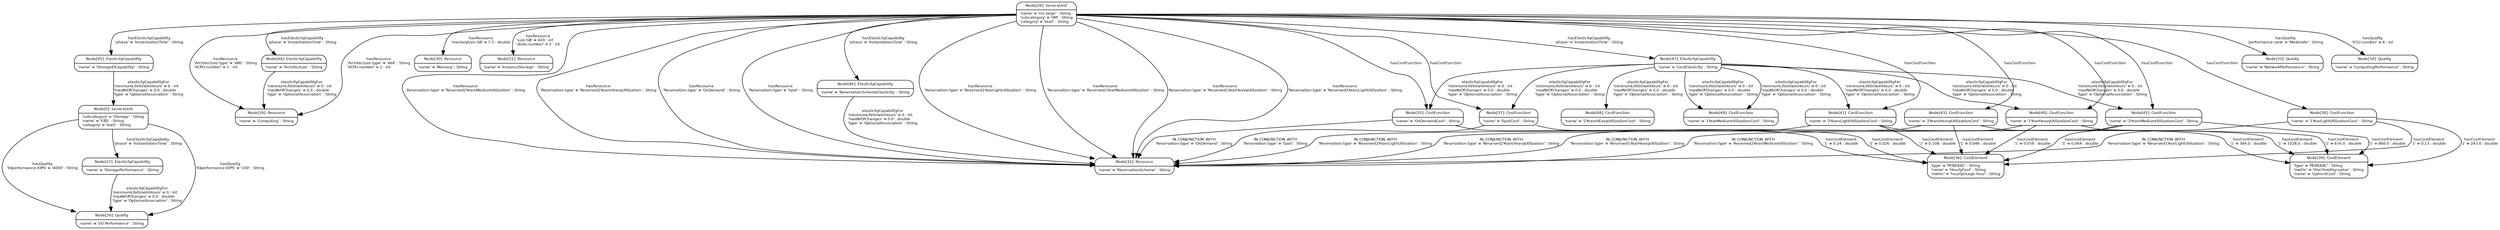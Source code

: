 digraph Neo {
  node [
    fontname = "Bitstream Vera Sans"
    shape = "Mrecord"
    fontsize = "8"
  ]
  edge [
    fontname = "Bitstream Vera Sans"
    fontsize = "8"
  ]
  N0 [
    label = "{Node\[0\]: ServiceUnit|'subcategory' = 'Storage' : String\l'name' = 'EBS' : String\l'category' = 'IaaS' : String\l}"
  ]
  N0 -> N26 [
    label = "hasQuality\n'IOperformance:IOPS' = '100' : String\l"
  ]
  N0 -> N26 [
    label = "hasQuality\n'IOperformance:IOPS' = '4000' : String\l"
  ]
  N0 -> N27 [
    label = "hasElasticityCapability\n'phase' = 'InstantiationTime' : String\l"
  ]
  N27 [
    label = "{Node\[27\]: ElasticityCapability|'name' = 'StoragePerformance' : String\l}"
  ]
  N27 -> N26 [
    label = "elasticityCapabilityFor\n'minimumLifetimeInHours' = 0 : int\l'maxNrOfChanges' = 0.0 : double\l'type' = 'OptionalAssociation' : String\l"
  ]
  N26 [
    label = "{Node\[26\]: Quality|'name' = 'I/O Performance' : String\l}"
  ]
  N29 [
    label = "{Node\[29\]: Resource|'name' = 'Computing' : String\l}"
  ]
  N28 [
    label = "{Node\[28\]: ServiceUnit|'name' = 'm1.large' : String\l'subcategory' = 'VM' : String\l'category' = 'IaaS' : String\l}"
  ]
  N28 -> N29 [
    label = "hasResource\n'Architecture:type' = 'x64' : String\l'VCPU:number' = 1 : int\l"
  ]
  N28 -> N29 [
    label = "hasResource\n'Architecture:type' = 'x86' : String\l'VCPU:number' = 1 : int\l"
  ]
  N28 -> N30 [
    label = "hasResource\n'memorySize:GB' = 7.5 : double\l"
  ]
  N28 -> N31 [
    label = "hasResource\n'size:GB' = 420 : int\l'disks:number' = 2 : int\l"
  ]
  N28 -> N32 [
    label = "hasResource\n'Reservation:type' = 'OnDemand' : String\l"
  ]
  N28 -> N32 [
    label = "hasResource\n'Reservation:type' = 'Spot' : String\l"
  ]
  N28 -> N32 [
    label = "hasResource\n'Reservation:type' = 'Reserved1YearLightUtilization' : String\l"
  ]
  N28 -> N32 [
    label = "hasResource\n'Reservation:type' = 'Reserved1YearMediumUtilization' : String\l"
  ]
  N28 -> N32 [
    label = "hasResource\n'Reservation:type' = 'Reserved1YearHeavyUtilization' : String\l"
  ]
  N28 -> N32 [
    label = "hasResource\n'Reservation:type' = 'Reserved2YearsLightUtilization' : String\l"
  ]
  N28 -> N32 [
    label = "hasResource\n'Reservation:type' = 'Reserved2YearsMediumUtilization' : String\l"
  ]
  N28 -> N32 [
    label = "hasResource\n'Reservation:type' = 'Reserved2YearsHeavyUtilization' : String\l"
  ]
  N28 -> N33 [
    label = "hasQuality\n'performance:rank' = 'Moderate' : String\l"
  ]
  N28 -> N34 [
    label = "hasQuality\n'ECU:number' = 4 : int\l"
  ]
  N28 -> N35 [
    label = "hasCostFunction\n"
  ]
  N28 -> N37 [
    label = "hasCostFunction\n"
  ]
  N28 -> N38 [
    label = "hasCostFunction\n"
  ]
  N28 -> N40 [
    label = "hasCostFunction\n"
  ]
  N28 -> N41 [
    label = "hasCostFunction\n"
  ]
  N28 -> N42 [
    label = "hasCostFunction\n"
  ]
  N28 -> N43 [
    label = "hasCostFunction\n"
  ]
  N28 -> N44 [
    label = "hasElasticityCapability\n'phase' = 'InstantiationTime' : String\l"
  ]
  N28 -> N45 [
    label = "hasElasticityCapability\n'phase' = 'InstantiationTime' : String\l"
  ]
  N28 -> N46 [
    label = "hasElasticityCapability\n'phase' = 'InstantiationTime' : String\l"
  ]
  N28 -> N47 [
    label = "hasElasticityCapability\n'phase' = 'InstantiationTime' : String\l"
  ]
  N31 [
    label = "{Node\[31\]: Resource|'name' = 'InstanceStorage' : String\l}"
  ]
  N30 [
    label = "{Node\[30\]: Resource|'name' = 'Memory' : String\l}"
  ]
  N34 [
    label = "{Node\[34\]: Quality|'name' = 'ComputingPerformance' : String\l}"
  ]
  N35 [
    label = "{Node\[35\]: CostFunction|'name' = 'OnDemandCost' : String\l}"
  ]
  N35 -> N36 [
    label = "hasCostElement\n'1' = 0.24 : double\l"
  ]
  N35 -> N32 [
    label = "IN_CONJUNCTION_WITH\n'Reservation:type' = 'OnDemand' : String\l"
  ]
  N32 [
    label = "{Node\[32\]: Resource|'name' = 'ReservationScheme' : String\l}"
  ]
  N33 [
    label = "{Node\[33\]: Quality|'name' = 'NetworkPerformance' : String\l}"
  ]
  N38 [
    label = "{Node\[38\]: CostFunction|'name' = '1YearLightUtilizationCost' : String\l}"
  ]
  N38 -> N39 [
    label = "hasCostElement\n'1' = 243.0 : double\l"
  ]
  N38 -> N36 [
    label = "hasCostElement\n'1' = 0.13 : double\l"
  ]
  N38 -> N32 [
    label = "IN_CONJUNCTION_WITH\n'Reservation:type' = 'Reserved1YearLightUtilization' : String\l"
  ]
  N39 [
    label = "{Node\[39\]: CostElement|'type' = 'PERIODIC' : String\l'metric' = 'OneTimePay:value' : String\l'name' = 'UpfrontCost' : String\l}"
  ]
  N36 [
    label = "{Node\[36\]: CostElement|'type' = 'PERIODIC' : String\l'name' = 'HourlyCost' : String\l'metric' = 'hourlyUsage:hour' : String\l}"
  ]
  N37 [
    label = "{Node\[37\]: CostFunction|'name' = 'SpotCost' : String\l}"
  ]
  N37 -> N36 [
    label = "hasCostElement\n'1' = 0.026 : double\l"
  ]
  N37 -> N32 [
    label = "IN_CONJUNCTION_WITH\n'Reservation:type' = 'Spot' : String\l"
  ]
  N42 [
    label = "{Node\[42\]: CostFunction|'name' = '2YearsMediumUtilizationCost' : String\l}"
  ]
  N42 -> N39 [
    label = "hasCostElement\n'1' = 860.0 : double\l"
  ]
  N42 -> N36 [
    label = "hasCostElement\n'1' = 0.064 : double\l"
  ]
  N42 -> N32 [
    label = "IN_CONJUNCTION_WITH\n'Reservation:type' = 'Reserved2YearsMediumUtilization' : String\l"
  ]
  N43 [
    label = "{Node\[43\]: CostFunction|'name' = '2YearsHeavyUtilizationCost' : String\l}"
  ]
  N43 -> N39 [
    label = "hasCostElement\n'1' = 1028.0 : double\l"
  ]
  N43 -> N36 [
    label = "hasCostElement\n'1' = 0.046 : double\l"
  ]
  N43 -> N32 [
    label = "IN_CONJUNCTION_WITH\n'Reservation:type' = 'Reserved2YearsHeavyUtilization' : String\l"
  ]
  N40 [
    label = "{Node\[40\]: CostFunction|'name' = '1YearHeavyUtilizationCost' : String\l}"
  ]
  N40 -> N39 [
    label = "hasCostElement\n'1' = 676.0 : double\l"
  ]
  N40 -> N36 [
    label = "hasCostElement\n'1' = 0.056 : double\l"
  ]
  N40 -> N32 [
    label = "IN_CONJUNCTION_WITH\n'Reservation:type' = 'Reserved1YearHeavyUtilization' : String\l"
  ]
  N41 [
    label = "{Node\[41\]: CostFunction|'name' = '2YearsLightUtilizationCost' : String\l}"
  ]
  N41 -> N39 [
    label = "hasCostElement\n'1' = 384.0 : double\l"
  ]
  N41 -> N36 [
    label = "hasCostElement\n'1' = 0.108 : double\l"
  ]
  N41 -> N32 [
    label = "IN_CONJUNCTION_WITH\n'Reservation:type' = 'Reserved2YearsLightUtilization' : String\l"
  ]
  N46 [
    label = "{Node\[46\]: ElasticityCapability|'name' = 'ReservationSchemeElasticity' : String\l}"
  ]
  N46 -> N32 [
    label = "elasticityCapabilityFor\n'minimumLifetimeInHours' = 0 : int\l'maxNrOfChanges' = 0.0 : double\l'type' = 'OptionalAssociation' : String\l"
  ]
  N47 [
    label = "{Node\[47\]: ElasticityCapability|'name' = 'CostElasticity' : String\l}"
  ]
  N47 -> N48 [
    label = "elasticityCapabilityFor\n'minimumLifetimeInHours' = 0 : int\l'maxNrOfChanges' = 0.0 : double\l'type' = 'OptionalAssociation' : String\l"
  ]
  N47 -> N42 [
    label = "elasticityCapabilityFor\n'minimumLifetimeInHours' = 0 : int\l'maxNrOfChanges' = 0.0 : double\l'type' = 'OptionalAssociation' : String\l"
  ]
  N47 -> N41 [
    label = "elasticityCapabilityFor\n'minimumLifetimeInHours' = 0 : int\l'maxNrOfChanges' = 0.0 : double\l'type' = 'OptionalAssociation' : String\l"
  ]
  N47 -> N40 [
    label = "elasticityCapabilityFor\n'minimumLifetimeInHours' = 0 : int\l'maxNrOfChanges' = 0.0 : double\l'type' = 'OptionalAssociation' : String\l"
  ]
  N47 -> N49 [
    label = "elasticityCapabilityFor\n'minimumLifetimeInHours' = 0 : int\l'maxNrOfChanges' = 0.0 : double\l'type' = 'OptionalAssociation' : String\l"
  ]
  N47 -> N49 [
    label = "elasticityCapabilityFor\n'minimumLifetimeInHours' = 0 : int\l'maxNrOfChanges' = 0.0 : double\l'type' = 'OptionalAssociation' : String\l"
  ]
  N47 -> N37 [
    label = "elasticityCapabilityFor\n'minimumLifetimeInHours' = 0 : int\l'maxNrOfChanges' = 0.0 : double\l'type' = 'OptionalAssociation' : String\l"
  ]
  N47 -> N35 [
    label = "elasticityCapabilityFor\n'minimumLifetimeInHours' = 0 : int\l'maxNrOfChanges' = 0.0 : double\l'type' = 'OptionalAssociation' : String\l"
  ]
  N44 [
    label = "{Node\[44\]: ElasticityCapability|'name' = 'Architecture' : String\l}"
  ]
  N44 -> N29 [
    label = "elasticityCapabilityFor\n'minimumLifetimeInHours' = 0 : int\l'maxNrOfChanges' = 0.0 : double\l'type' = 'OptionalAssociation' : String\l"
  ]
  N45 [
    label = "{Node\[45\]: ElasticityCapability|'name' = 'StorageElCapability' : String\l}"
  ]
  N45 -> N0 [
    label = "elasticityCapabilityFor\n'minimumLifetimeInHours' = 0 : int\l'maxNrOfChanges' = 0.0 : double\l'type' = 'OptionalAssociation' : String\l"
  ]
  N49 [
    label = "{Node\[49\]: CostFunction|'name' = '1YearMediumUtilizationCost' : String\l}"
  ]
  N48 [
    label = "{Node\[48\]: CostFunction|'name' = '2YearsHEavyUtilizationCost' : String\l}"
  ]
}

